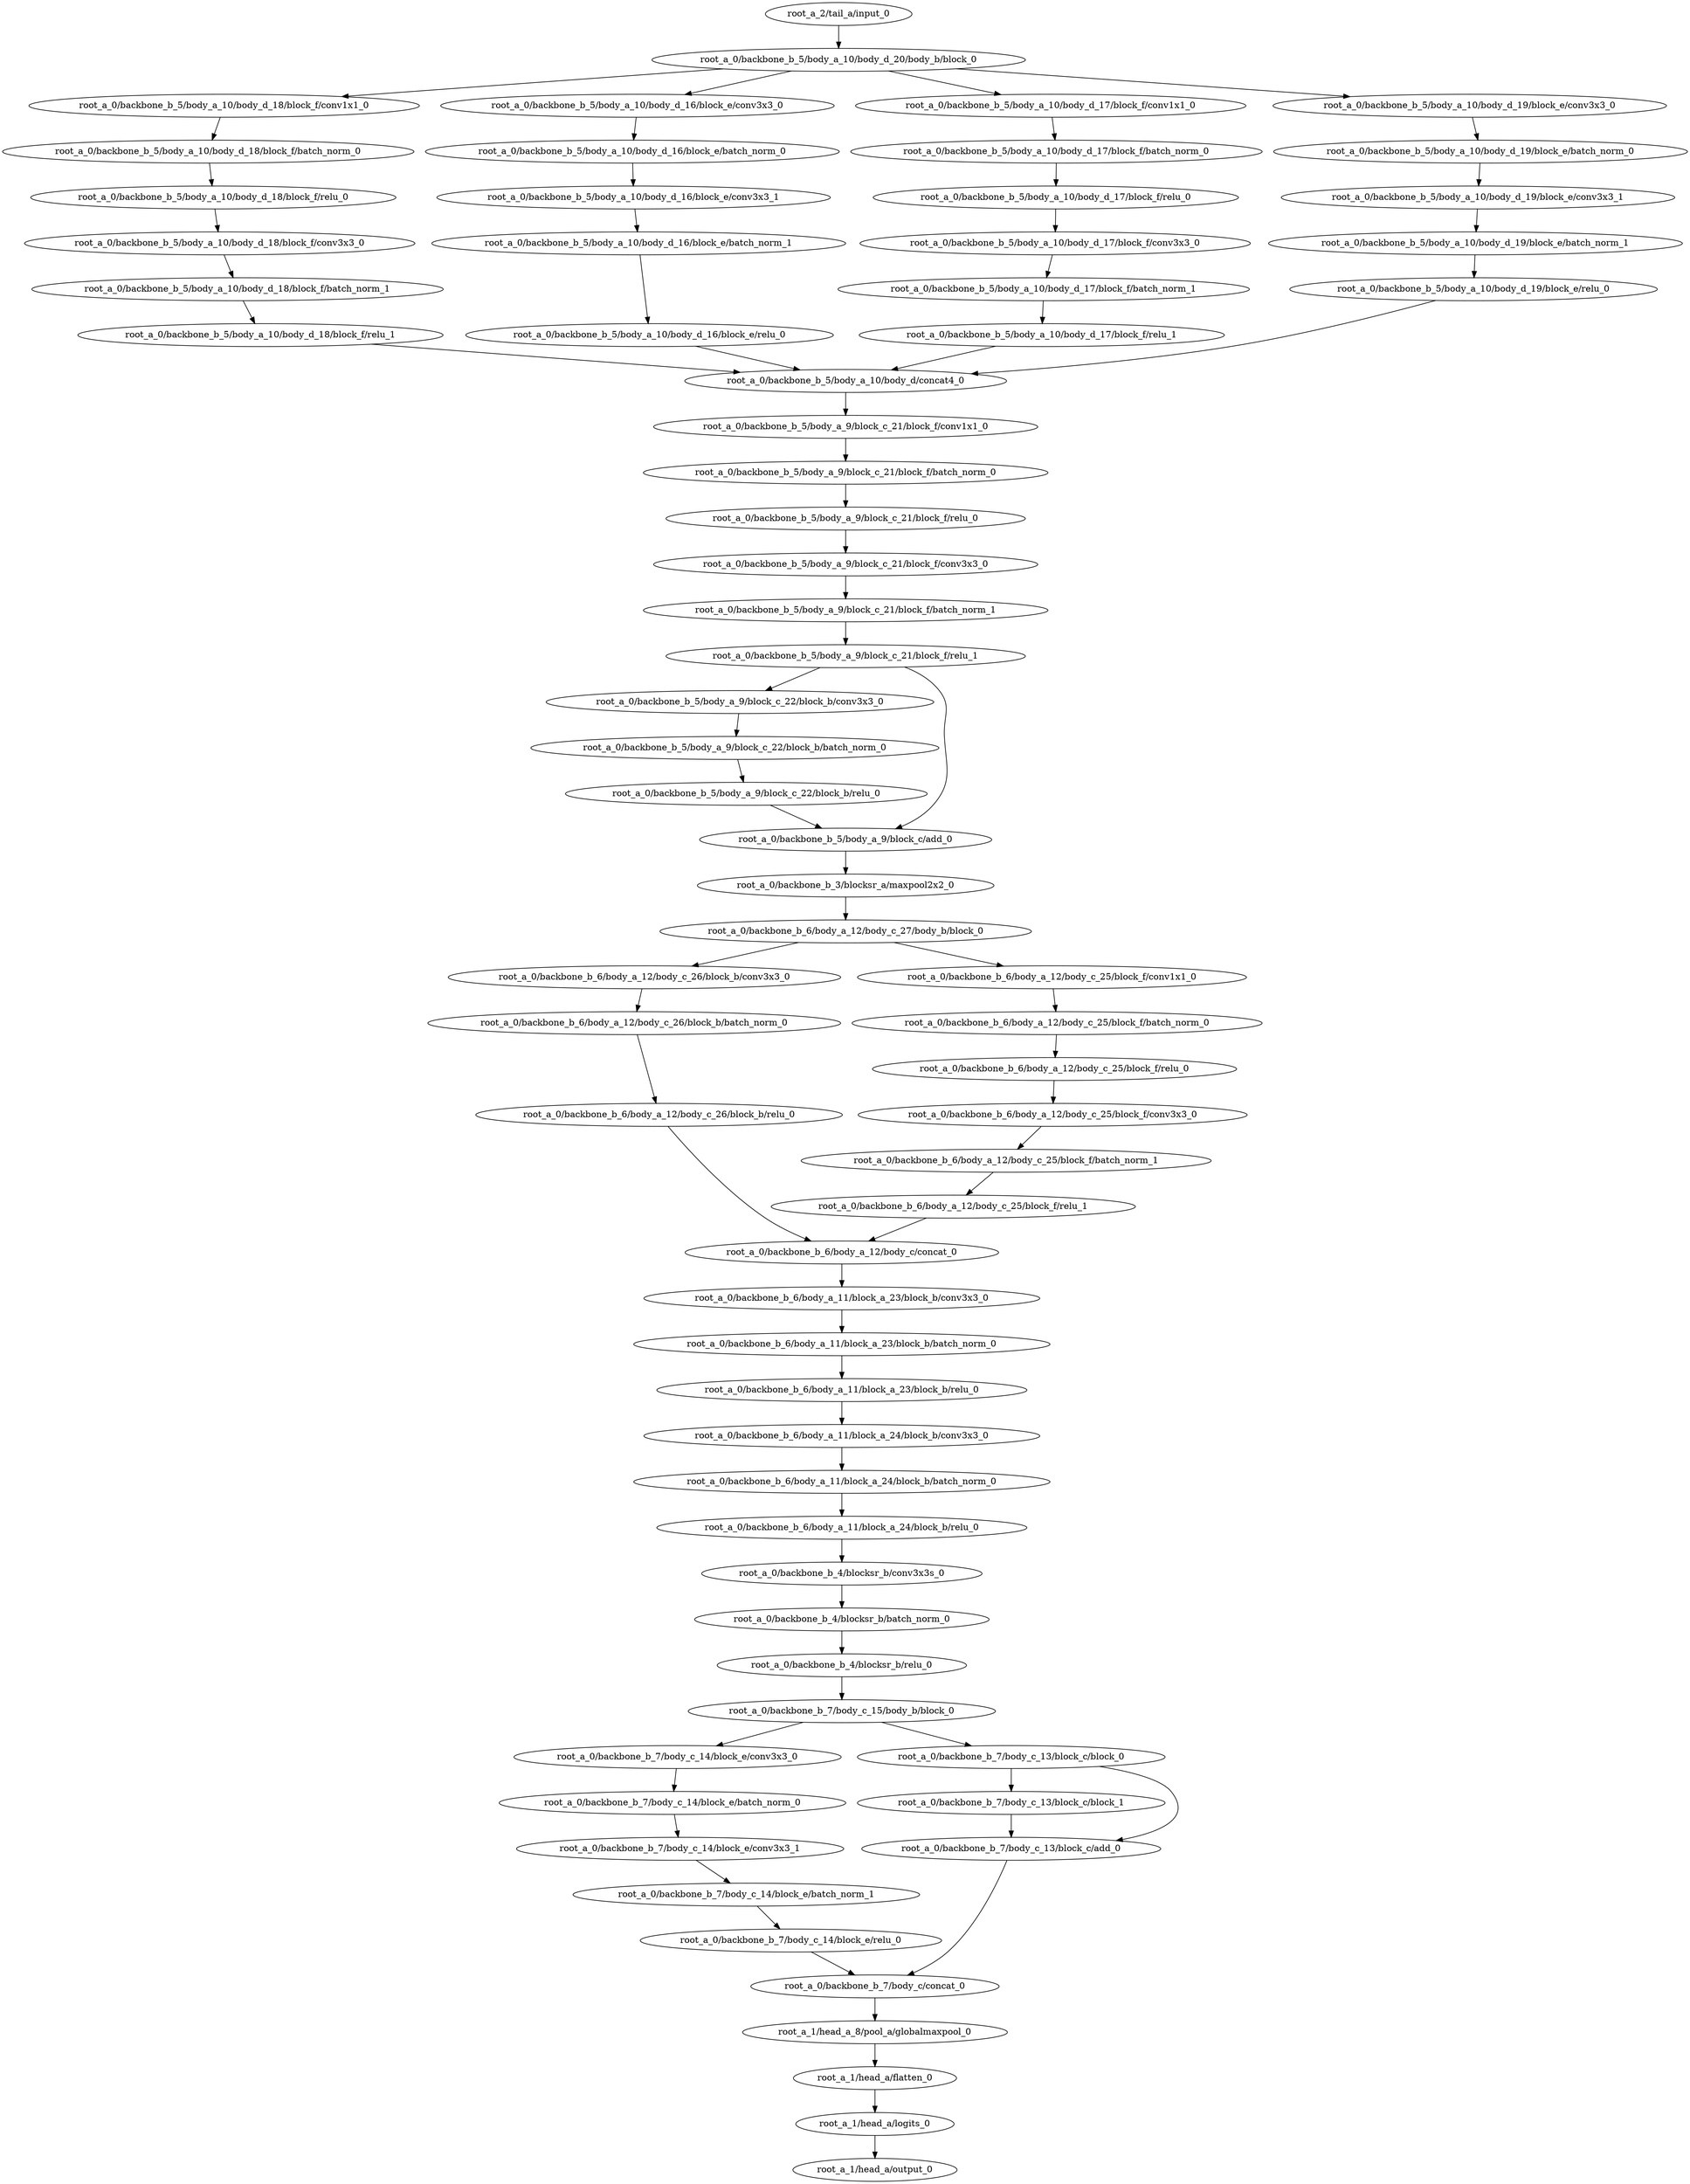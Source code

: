 digraph root_a {
	"root_a_2/tail_a/input_0"
	"root_a_0/backbone_b_5/body_a_10/body_d_20/body_b/block_0"
	"root_a_0/backbone_b_5/body_a_10/body_d_18/block_f/conv1x1_0"
	"root_a_0/backbone_b_5/body_a_10/body_d_18/block_f/batch_norm_0"
	"root_a_0/backbone_b_5/body_a_10/body_d_18/block_f/relu_0"
	"root_a_0/backbone_b_5/body_a_10/body_d_18/block_f/conv3x3_0"
	"root_a_0/backbone_b_5/body_a_10/body_d_18/block_f/batch_norm_1"
	"root_a_0/backbone_b_5/body_a_10/body_d_18/block_f/relu_1"
	"root_a_0/backbone_b_5/body_a_10/body_d_16/block_e/conv3x3_0"
	"root_a_0/backbone_b_5/body_a_10/body_d_16/block_e/batch_norm_0"
	"root_a_0/backbone_b_5/body_a_10/body_d_16/block_e/conv3x3_1"
	"root_a_0/backbone_b_5/body_a_10/body_d_16/block_e/batch_norm_1"
	"root_a_0/backbone_b_5/body_a_10/body_d_16/block_e/relu_0"
	"root_a_0/backbone_b_5/body_a_10/body_d_17/block_f/conv1x1_0"
	"root_a_0/backbone_b_5/body_a_10/body_d_17/block_f/batch_norm_0"
	"root_a_0/backbone_b_5/body_a_10/body_d_17/block_f/relu_0"
	"root_a_0/backbone_b_5/body_a_10/body_d_17/block_f/conv3x3_0"
	"root_a_0/backbone_b_5/body_a_10/body_d_17/block_f/batch_norm_1"
	"root_a_0/backbone_b_5/body_a_10/body_d_17/block_f/relu_1"
	"root_a_0/backbone_b_5/body_a_10/body_d_19/block_e/conv3x3_0"
	"root_a_0/backbone_b_5/body_a_10/body_d_19/block_e/batch_norm_0"
	"root_a_0/backbone_b_5/body_a_10/body_d_19/block_e/conv3x3_1"
	"root_a_0/backbone_b_5/body_a_10/body_d_19/block_e/batch_norm_1"
	"root_a_0/backbone_b_5/body_a_10/body_d_19/block_e/relu_0"
	"root_a_0/backbone_b_5/body_a_10/body_d/concat4_0"
	"root_a_0/backbone_b_5/body_a_9/block_c_21/block_f/conv1x1_0"
	"root_a_0/backbone_b_5/body_a_9/block_c_21/block_f/batch_norm_0"
	"root_a_0/backbone_b_5/body_a_9/block_c_21/block_f/relu_0"
	"root_a_0/backbone_b_5/body_a_9/block_c_21/block_f/conv3x3_0"
	"root_a_0/backbone_b_5/body_a_9/block_c_21/block_f/batch_norm_1"
	"root_a_0/backbone_b_5/body_a_9/block_c_21/block_f/relu_1"
	"root_a_0/backbone_b_5/body_a_9/block_c_22/block_b/conv3x3_0"
	"root_a_0/backbone_b_5/body_a_9/block_c_22/block_b/batch_norm_0"
	"root_a_0/backbone_b_5/body_a_9/block_c_22/block_b/relu_0"
	"root_a_0/backbone_b_5/body_a_9/block_c/add_0"
	"root_a_0/backbone_b_3/blocksr_a/maxpool2x2_0"
	"root_a_0/backbone_b_6/body_a_12/body_c_27/body_b/block_0"
	"root_a_0/backbone_b_6/body_a_12/body_c_26/block_b/conv3x3_0"
	"root_a_0/backbone_b_6/body_a_12/body_c_26/block_b/batch_norm_0"
	"root_a_0/backbone_b_6/body_a_12/body_c_26/block_b/relu_0"
	"root_a_0/backbone_b_6/body_a_12/body_c_25/block_f/conv1x1_0"
	"root_a_0/backbone_b_6/body_a_12/body_c_25/block_f/batch_norm_0"
	"root_a_0/backbone_b_6/body_a_12/body_c_25/block_f/relu_0"
	"root_a_0/backbone_b_6/body_a_12/body_c_25/block_f/conv3x3_0"
	"root_a_0/backbone_b_6/body_a_12/body_c_25/block_f/batch_norm_1"
	"root_a_0/backbone_b_6/body_a_12/body_c_25/block_f/relu_1"
	"root_a_0/backbone_b_6/body_a_12/body_c/concat_0"
	"root_a_0/backbone_b_6/body_a_11/block_a_23/block_b/conv3x3_0"
	"root_a_0/backbone_b_6/body_a_11/block_a_23/block_b/batch_norm_0"
	"root_a_0/backbone_b_6/body_a_11/block_a_23/block_b/relu_0"
	"root_a_0/backbone_b_6/body_a_11/block_a_24/block_b/conv3x3_0"
	"root_a_0/backbone_b_6/body_a_11/block_a_24/block_b/batch_norm_0"
	"root_a_0/backbone_b_6/body_a_11/block_a_24/block_b/relu_0"
	"root_a_0/backbone_b_4/blocksr_b/conv3x3s_0"
	"root_a_0/backbone_b_4/blocksr_b/batch_norm_0"
	"root_a_0/backbone_b_4/blocksr_b/relu_0"
	"root_a_0/backbone_b_7/body_c_15/body_b/block_0"
	"root_a_0/backbone_b_7/body_c_14/block_e/conv3x3_0"
	"root_a_0/backbone_b_7/body_c_14/block_e/batch_norm_0"
	"root_a_0/backbone_b_7/body_c_14/block_e/conv3x3_1"
	"root_a_0/backbone_b_7/body_c_14/block_e/batch_norm_1"
	"root_a_0/backbone_b_7/body_c_14/block_e/relu_0"
	"root_a_0/backbone_b_7/body_c_13/block_c/block_0"
	"root_a_0/backbone_b_7/body_c_13/block_c/block_1"
	"root_a_0/backbone_b_7/body_c_13/block_c/add_0"
	"root_a_0/backbone_b_7/body_c/concat_0"
	"root_a_1/head_a_8/pool_a/globalmaxpool_0"
	"root_a_1/head_a/flatten_0"
	"root_a_1/head_a/logits_0"
	"root_a_1/head_a/output_0"

	"root_a_2/tail_a/input_0" -> "root_a_0/backbone_b_5/body_a_10/body_d_20/body_b/block_0"
	"root_a_0/backbone_b_5/body_a_10/body_d_20/body_b/block_0" -> "root_a_0/backbone_b_5/body_a_10/body_d_18/block_f/conv1x1_0"
	"root_a_0/backbone_b_5/body_a_10/body_d_18/block_f/conv1x1_0" -> "root_a_0/backbone_b_5/body_a_10/body_d_18/block_f/batch_norm_0"
	"root_a_0/backbone_b_5/body_a_10/body_d_18/block_f/batch_norm_0" -> "root_a_0/backbone_b_5/body_a_10/body_d_18/block_f/relu_0"
	"root_a_0/backbone_b_5/body_a_10/body_d_18/block_f/relu_0" -> "root_a_0/backbone_b_5/body_a_10/body_d_18/block_f/conv3x3_0"
	"root_a_0/backbone_b_5/body_a_10/body_d_18/block_f/conv3x3_0" -> "root_a_0/backbone_b_5/body_a_10/body_d_18/block_f/batch_norm_1"
	"root_a_0/backbone_b_5/body_a_10/body_d_18/block_f/batch_norm_1" -> "root_a_0/backbone_b_5/body_a_10/body_d_18/block_f/relu_1"
	"root_a_0/backbone_b_5/body_a_10/body_d_20/body_b/block_0" -> "root_a_0/backbone_b_5/body_a_10/body_d_16/block_e/conv3x3_0"
	"root_a_0/backbone_b_5/body_a_10/body_d_16/block_e/conv3x3_0" -> "root_a_0/backbone_b_5/body_a_10/body_d_16/block_e/batch_norm_0"
	"root_a_0/backbone_b_5/body_a_10/body_d_16/block_e/batch_norm_0" -> "root_a_0/backbone_b_5/body_a_10/body_d_16/block_e/conv3x3_1"
	"root_a_0/backbone_b_5/body_a_10/body_d_16/block_e/conv3x3_1" -> "root_a_0/backbone_b_5/body_a_10/body_d_16/block_e/batch_norm_1"
	"root_a_0/backbone_b_5/body_a_10/body_d_16/block_e/batch_norm_1" -> "root_a_0/backbone_b_5/body_a_10/body_d_16/block_e/relu_0"
	"root_a_0/backbone_b_5/body_a_10/body_d_20/body_b/block_0" -> "root_a_0/backbone_b_5/body_a_10/body_d_17/block_f/conv1x1_0"
	"root_a_0/backbone_b_5/body_a_10/body_d_17/block_f/conv1x1_0" -> "root_a_0/backbone_b_5/body_a_10/body_d_17/block_f/batch_norm_0"
	"root_a_0/backbone_b_5/body_a_10/body_d_17/block_f/batch_norm_0" -> "root_a_0/backbone_b_5/body_a_10/body_d_17/block_f/relu_0"
	"root_a_0/backbone_b_5/body_a_10/body_d_17/block_f/relu_0" -> "root_a_0/backbone_b_5/body_a_10/body_d_17/block_f/conv3x3_0"
	"root_a_0/backbone_b_5/body_a_10/body_d_17/block_f/conv3x3_0" -> "root_a_0/backbone_b_5/body_a_10/body_d_17/block_f/batch_norm_1"
	"root_a_0/backbone_b_5/body_a_10/body_d_17/block_f/batch_norm_1" -> "root_a_0/backbone_b_5/body_a_10/body_d_17/block_f/relu_1"
	"root_a_0/backbone_b_5/body_a_10/body_d_20/body_b/block_0" -> "root_a_0/backbone_b_5/body_a_10/body_d_19/block_e/conv3x3_0"
	"root_a_0/backbone_b_5/body_a_10/body_d_19/block_e/conv3x3_0" -> "root_a_0/backbone_b_5/body_a_10/body_d_19/block_e/batch_norm_0"
	"root_a_0/backbone_b_5/body_a_10/body_d_19/block_e/batch_norm_0" -> "root_a_0/backbone_b_5/body_a_10/body_d_19/block_e/conv3x3_1"
	"root_a_0/backbone_b_5/body_a_10/body_d_19/block_e/conv3x3_1" -> "root_a_0/backbone_b_5/body_a_10/body_d_19/block_e/batch_norm_1"
	"root_a_0/backbone_b_5/body_a_10/body_d_19/block_e/batch_norm_1" -> "root_a_0/backbone_b_5/body_a_10/body_d_19/block_e/relu_0"
	"root_a_0/backbone_b_5/body_a_10/body_d_18/block_f/relu_1" -> "root_a_0/backbone_b_5/body_a_10/body_d/concat4_0"
	"root_a_0/backbone_b_5/body_a_10/body_d_16/block_e/relu_0" -> "root_a_0/backbone_b_5/body_a_10/body_d/concat4_0"
	"root_a_0/backbone_b_5/body_a_10/body_d_17/block_f/relu_1" -> "root_a_0/backbone_b_5/body_a_10/body_d/concat4_0"
	"root_a_0/backbone_b_5/body_a_10/body_d_19/block_e/relu_0" -> "root_a_0/backbone_b_5/body_a_10/body_d/concat4_0"
	"root_a_0/backbone_b_5/body_a_10/body_d/concat4_0" -> "root_a_0/backbone_b_5/body_a_9/block_c_21/block_f/conv1x1_0"
	"root_a_0/backbone_b_5/body_a_9/block_c_21/block_f/conv1x1_0" -> "root_a_0/backbone_b_5/body_a_9/block_c_21/block_f/batch_norm_0"
	"root_a_0/backbone_b_5/body_a_9/block_c_21/block_f/batch_norm_0" -> "root_a_0/backbone_b_5/body_a_9/block_c_21/block_f/relu_0"
	"root_a_0/backbone_b_5/body_a_9/block_c_21/block_f/relu_0" -> "root_a_0/backbone_b_5/body_a_9/block_c_21/block_f/conv3x3_0"
	"root_a_0/backbone_b_5/body_a_9/block_c_21/block_f/conv3x3_0" -> "root_a_0/backbone_b_5/body_a_9/block_c_21/block_f/batch_norm_1"
	"root_a_0/backbone_b_5/body_a_9/block_c_21/block_f/batch_norm_1" -> "root_a_0/backbone_b_5/body_a_9/block_c_21/block_f/relu_1"
	"root_a_0/backbone_b_5/body_a_9/block_c_21/block_f/relu_1" -> "root_a_0/backbone_b_5/body_a_9/block_c_22/block_b/conv3x3_0"
	"root_a_0/backbone_b_5/body_a_9/block_c_22/block_b/conv3x3_0" -> "root_a_0/backbone_b_5/body_a_9/block_c_22/block_b/batch_norm_0"
	"root_a_0/backbone_b_5/body_a_9/block_c_22/block_b/batch_norm_0" -> "root_a_0/backbone_b_5/body_a_9/block_c_22/block_b/relu_0"
	"root_a_0/backbone_b_5/body_a_9/block_c_21/block_f/relu_1" -> "root_a_0/backbone_b_5/body_a_9/block_c/add_0"
	"root_a_0/backbone_b_5/body_a_9/block_c_22/block_b/relu_0" -> "root_a_0/backbone_b_5/body_a_9/block_c/add_0"
	"root_a_0/backbone_b_5/body_a_9/block_c/add_0" -> "root_a_0/backbone_b_3/blocksr_a/maxpool2x2_0"
	"root_a_0/backbone_b_3/blocksr_a/maxpool2x2_0" -> "root_a_0/backbone_b_6/body_a_12/body_c_27/body_b/block_0"
	"root_a_0/backbone_b_6/body_a_12/body_c_27/body_b/block_0" -> "root_a_0/backbone_b_6/body_a_12/body_c_26/block_b/conv3x3_0"
	"root_a_0/backbone_b_6/body_a_12/body_c_26/block_b/conv3x3_0" -> "root_a_0/backbone_b_6/body_a_12/body_c_26/block_b/batch_norm_0"
	"root_a_0/backbone_b_6/body_a_12/body_c_26/block_b/batch_norm_0" -> "root_a_0/backbone_b_6/body_a_12/body_c_26/block_b/relu_0"
	"root_a_0/backbone_b_6/body_a_12/body_c_27/body_b/block_0" -> "root_a_0/backbone_b_6/body_a_12/body_c_25/block_f/conv1x1_0"
	"root_a_0/backbone_b_6/body_a_12/body_c_25/block_f/conv1x1_0" -> "root_a_0/backbone_b_6/body_a_12/body_c_25/block_f/batch_norm_0"
	"root_a_0/backbone_b_6/body_a_12/body_c_25/block_f/batch_norm_0" -> "root_a_0/backbone_b_6/body_a_12/body_c_25/block_f/relu_0"
	"root_a_0/backbone_b_6/body_a_12/body_c_25/block_f/relu_0" -> "root_a_0/backbone_b_6/body_a_12/body_c_25/block_f/conv3x3_0"
	"root_a_0/backbone_b_6/body_a_12/body_c_25/block_f/conv3x3_0" -> "root_a_0/backbone_b_6/body_a_12/body_c_25/block_f/batch_norm_1"
	"root_a_0/backbone_b_6/body_a_12/body_c_25/block_f/batch_norm_1" -> "root_a_0/backbone_b_6/body_a_12/body_c_25/block_f/relu_1"
	"root_a_0/backbone_b_6/body_a_12/body_c_26/block_b/relu_0" -> "root_a_0/backbone_b_6/body_a_12/body_c/concat_0"
	"root_a_0/backbone_b_6/body_a_12/body_c_25/block_f/relu_1" -> "root_a_0/backbone_b_6/body_a_12/body_c/concat_0"
	"root_a_0/backbone_b_6/body_a_12/body_c/concat_0" -> "root_a_0/backbone_b_6/body_a_11/block_a_23/block_b/conv3x3_0"
	"root_a_0/backbone_b_6/body_a_11/block_a_23/block_b/conv3x3_0" -> "root_a_0/backbone_b_6/body_a_11/block_a_23/block_b/batch_norm_0"
	"root_a_0/backbone_b_6/body_a_11/block_a_23/block_b/batch_norm_0" -> "root_a_0/backbone_b_6/body_a_11/block_a_23/block_b/relu_0"
	"root_a_0/backbone_b_6/body_a_11/block_a_23/block_b/relu_0" -> "root_a_0/backbone_b_6/body_a_11/block_a_24/block_b/conv3x3_0"
	"root_a_0/backbone_b_6/body_a_11/block_a_24/block_b/conv3x3_0" -> "root_a_0/backbone_b_6/body_a_11/block_a_24/block_b/batch_norm_0"
	"root_a_0/backbone_b_6/body_a_11/block_a_24/block_b/batch_norm_0" -> "root_a_0/backbone_b_6/body_a_11/block_a_24/block_b/relu_0"
	"root_a_0/backbone_b_6/body_a_11/block_a_24/block_b/relu_0" -> "root_a_0/backbone_b_4/blocksr_b/conv3x3s_0"
	"root_a_0/backbone_b_4/blocksr_b/conv3x3s_0" -> "root_a_0/backbone_b_4/blocksr_b/batch_norm_0"
	"root_a_0/backbone_b_4/blocksr_b/batch_norm_0" -> "root_a_0/backbone_b_4/blocksr_b/relu_0"
	"root_a_0/backbone_b_4/blocksr_b/relu_0" -> "root_a_0/backbone_b_7/body_c_15/body_b/block_0"
	"root_a_0/backbone_b_7/body_c_15/body_b/block_0" -> "root_a_0/backbone_b_7/body_c_14/block_e/conv3x3_0"
	"root_a_0/backbone_b_7/body_c_14/block_e/conv3x3_0" -> "root_a_0/backbone_b_7/body_c_14/block_e/batch_norm_0"
	"root_a_0/backbone_b_7/body_c_14/block_e/batch_norm_0" -> "root_a_0/backbone_b_7/body_c_14/block_e/conv3x3_1"
	"root_a_0/backbone_b_7/body_c_14/block_e/conv3x3_1" -> "root_a_0/backbone_b_7/body_c_14/block_e/batch_norm_1"
	"root_a_0/backbone_b_7/body_c_14/block_e/batch_norm_1" -> "root_a_0/backbone_b_7/body_c_14/block_e/relu_0"
	"root_a_0/backbone_b_7/body_c_15/body_b/block_0" -> "root_a_0/backbone_b_7/body_c_13/block_c/block_0"
	"root_a_0/backbone_b_7/body_c_13/block_c/block_0" -> "root_a_0/backbone_b_7/body_c_13/block_c/block_1"
	"root_a_0/backbone_b_7/body_c_13/block_c/block_1" -> "root_a_0/backbone_b_7/body_c_13/block_c/add_0"
	"root_a_0/backbone_b_7/body_c_13/block_c/block_0" -> "root_a_0/backbone_b_7/body_c_13/block_c/add_0"
	"root_a_0/backbone_b_7/body_c_14/block_e/relu_0" -> "root_a_0/backbone_b_7/body_c/concat_0"
	"root_a_0/backbone_b_7/body_c_13/block_c/add_0" -> "root_a_0/backbone_b_7/body_c/concat_0"
	"root_a_0/backbone_b_7/body_c/concat_0" -> "root_a_1/head_a_8/pool_a/globalmaxpool_0"
	"root_a_1/head_a_8/pool_a/globalmaxpool_0" -> "root_a_1/head_a/flatten_0"
	"root_a_1/head_a/flatten_0" -> "root_a_1/head_a/logits_0"
	"root_a_1/head_a/logits_0" -> "root_a_1/head_a/output_0"

}